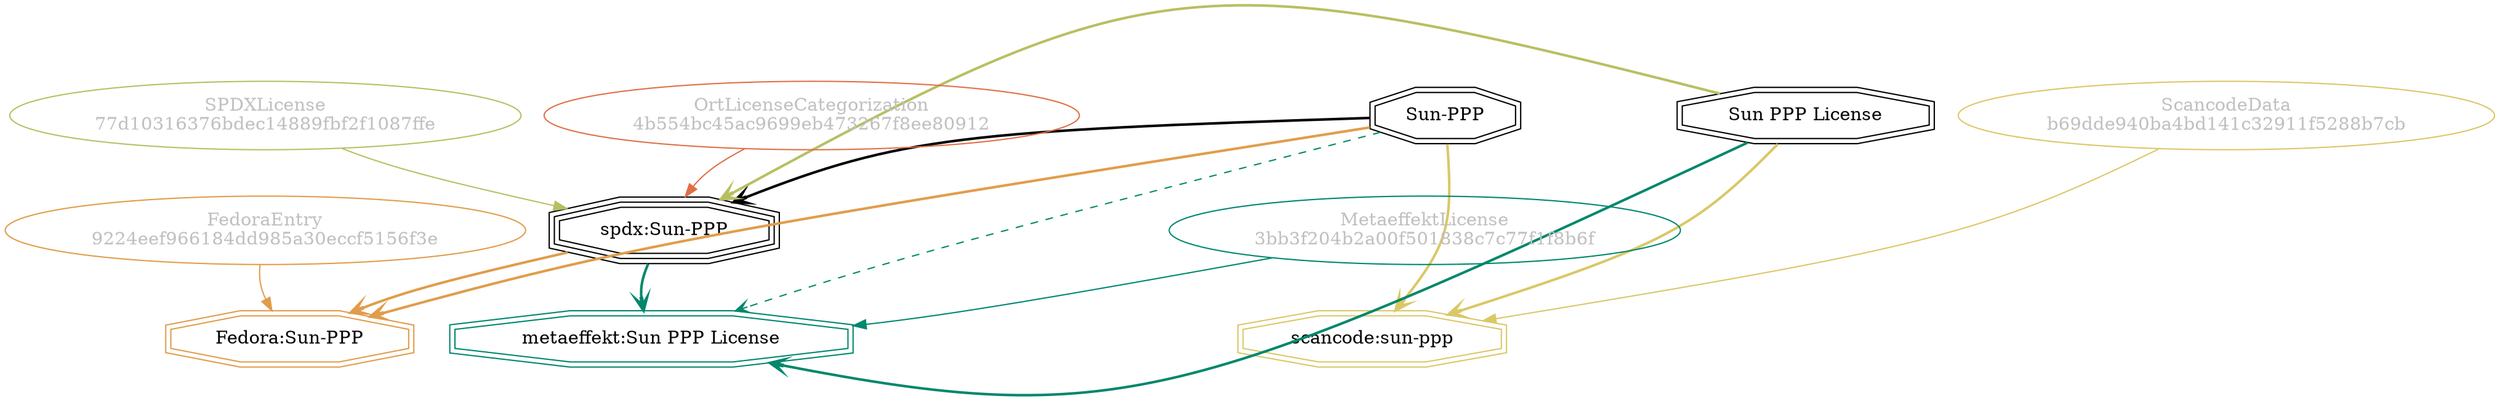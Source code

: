 strict digraph {
    node [shape=box];
    graph [splines=curved];
    4048 [label="SPDXLicense\n77d10316376bdec14889fbf2f1087ffe"
         ,fontcolor=gray
         ,color="#b8bf62"
         ,fillcolor="beige;1"
         ,shape=ellipse];
    4049 [label="spdx:Sun-PPP"
         ,shape=tripleoctagon];
    4050 [label="Sun-PPP"
         ,shape=doubleoctagon];
    4051 [label="Sun PPP License"
         ,shape=doubleoctagon];
    8414 [label="FedoraEntry\n9224eef966184dd985a30eccf5156f3e"
         ,fontcolor=gray
         ,color="#e09d4b"
         ,fillcolor="beige;1"
         ,shape=ellipse];
    8415 [label="Fedora:Sun-PPP"
         ,color="#e09d4b"
         ,shape=doubleoctagon];
    24019 [label="ScancodeData\nb69dde940ba4bd141c32911f5288b7cb"
          ,fontcolor=gray
          ,color="#dac767"
          ,fillcolor="beige;1"
          ,shape=ellipse];
    24020 [label="scancode:sun-ppp"
          ,color="#dac767"
          ,shape=doubleoctagon];
    35221 [label="OrtLicenseCategorization\n4b554bc45ac9699eb473267f8ee80912"
          ,fontcolor=gray
          ,color="#e06f45"
          ,fillcolor="beige;1"
          ,shape=ellipse];
    48093 [label="MetaeffektLicense\n3bb3f204b2a00f501838c7c77f1f8b6f"
          ,fontcolor=gray
          ,color="#00876c"
          ,fillcolor="beige;1"
          ,shape=ellipse];
    48094 [label="metaeffekt:Sun PPP License"
          ,color="#00876c"
          ,shape=doubleoctagon];
    4048 -> 4049 [weight=0.5
                 ,color="#b8bf62"];
    4049 -> 8415 [style=bold
                 ,arrowhead=vee
                 ,weight=0.7
                 ,color="#e09d4b"];
    4049 -> 48094 [style=bold
                  ,arrowhead=vee
                  ,weight=0.7
                  ,color="#00876c"];
    4050 -> 4049 [style=bold
                 ,arrowhead=vee
                 ,weight=0.7];
    4050 -> 8415 [style=bold
                 ,arrowhead=vee
                 ,weight=0.7
                 ,color="#e09d4b"];
    4050 -> 24020 [style=bold
                  ,arrowhead=vee
                  ,weight=0.7
                  ,color="#dac767"];
    4050 -> 48094 [style=dashed
                  ,arrowhead=vee
                  ,weight=0.5
                  ,color="#00876c"];
    4051 -> 4049 [style=bold
                 ,arrowhead=vee
                 ,weight=0.7
                 ,color="#b8bf62"];
    4051 -> 24020 [style=bold
                  ,arrowhead=vee
                  ,weight=0.7
                  ,color="#dac767"];
    4051 -> 48094 [style=bold
                  ,arrowhead=vee
                  ,weight=0.7
                  ,color="#00876c"];
    4051 -> 48094 [style=bold
                  ,arrowhead=vee
                  ,weight=0.7
                  ,color="#00876c"];
    8414 -> 8415 [weight=0.5
                 ,color="#e09d4b"];
    24019 -> 24020 [weight=0.5
                   ,color="#dac767"];
    35221 -> 4049 [weight=0.5
                  ,color="#e06f45"];
    48093 -> 48094 [weight=0.5
                   ,color="#00876c"];
}
